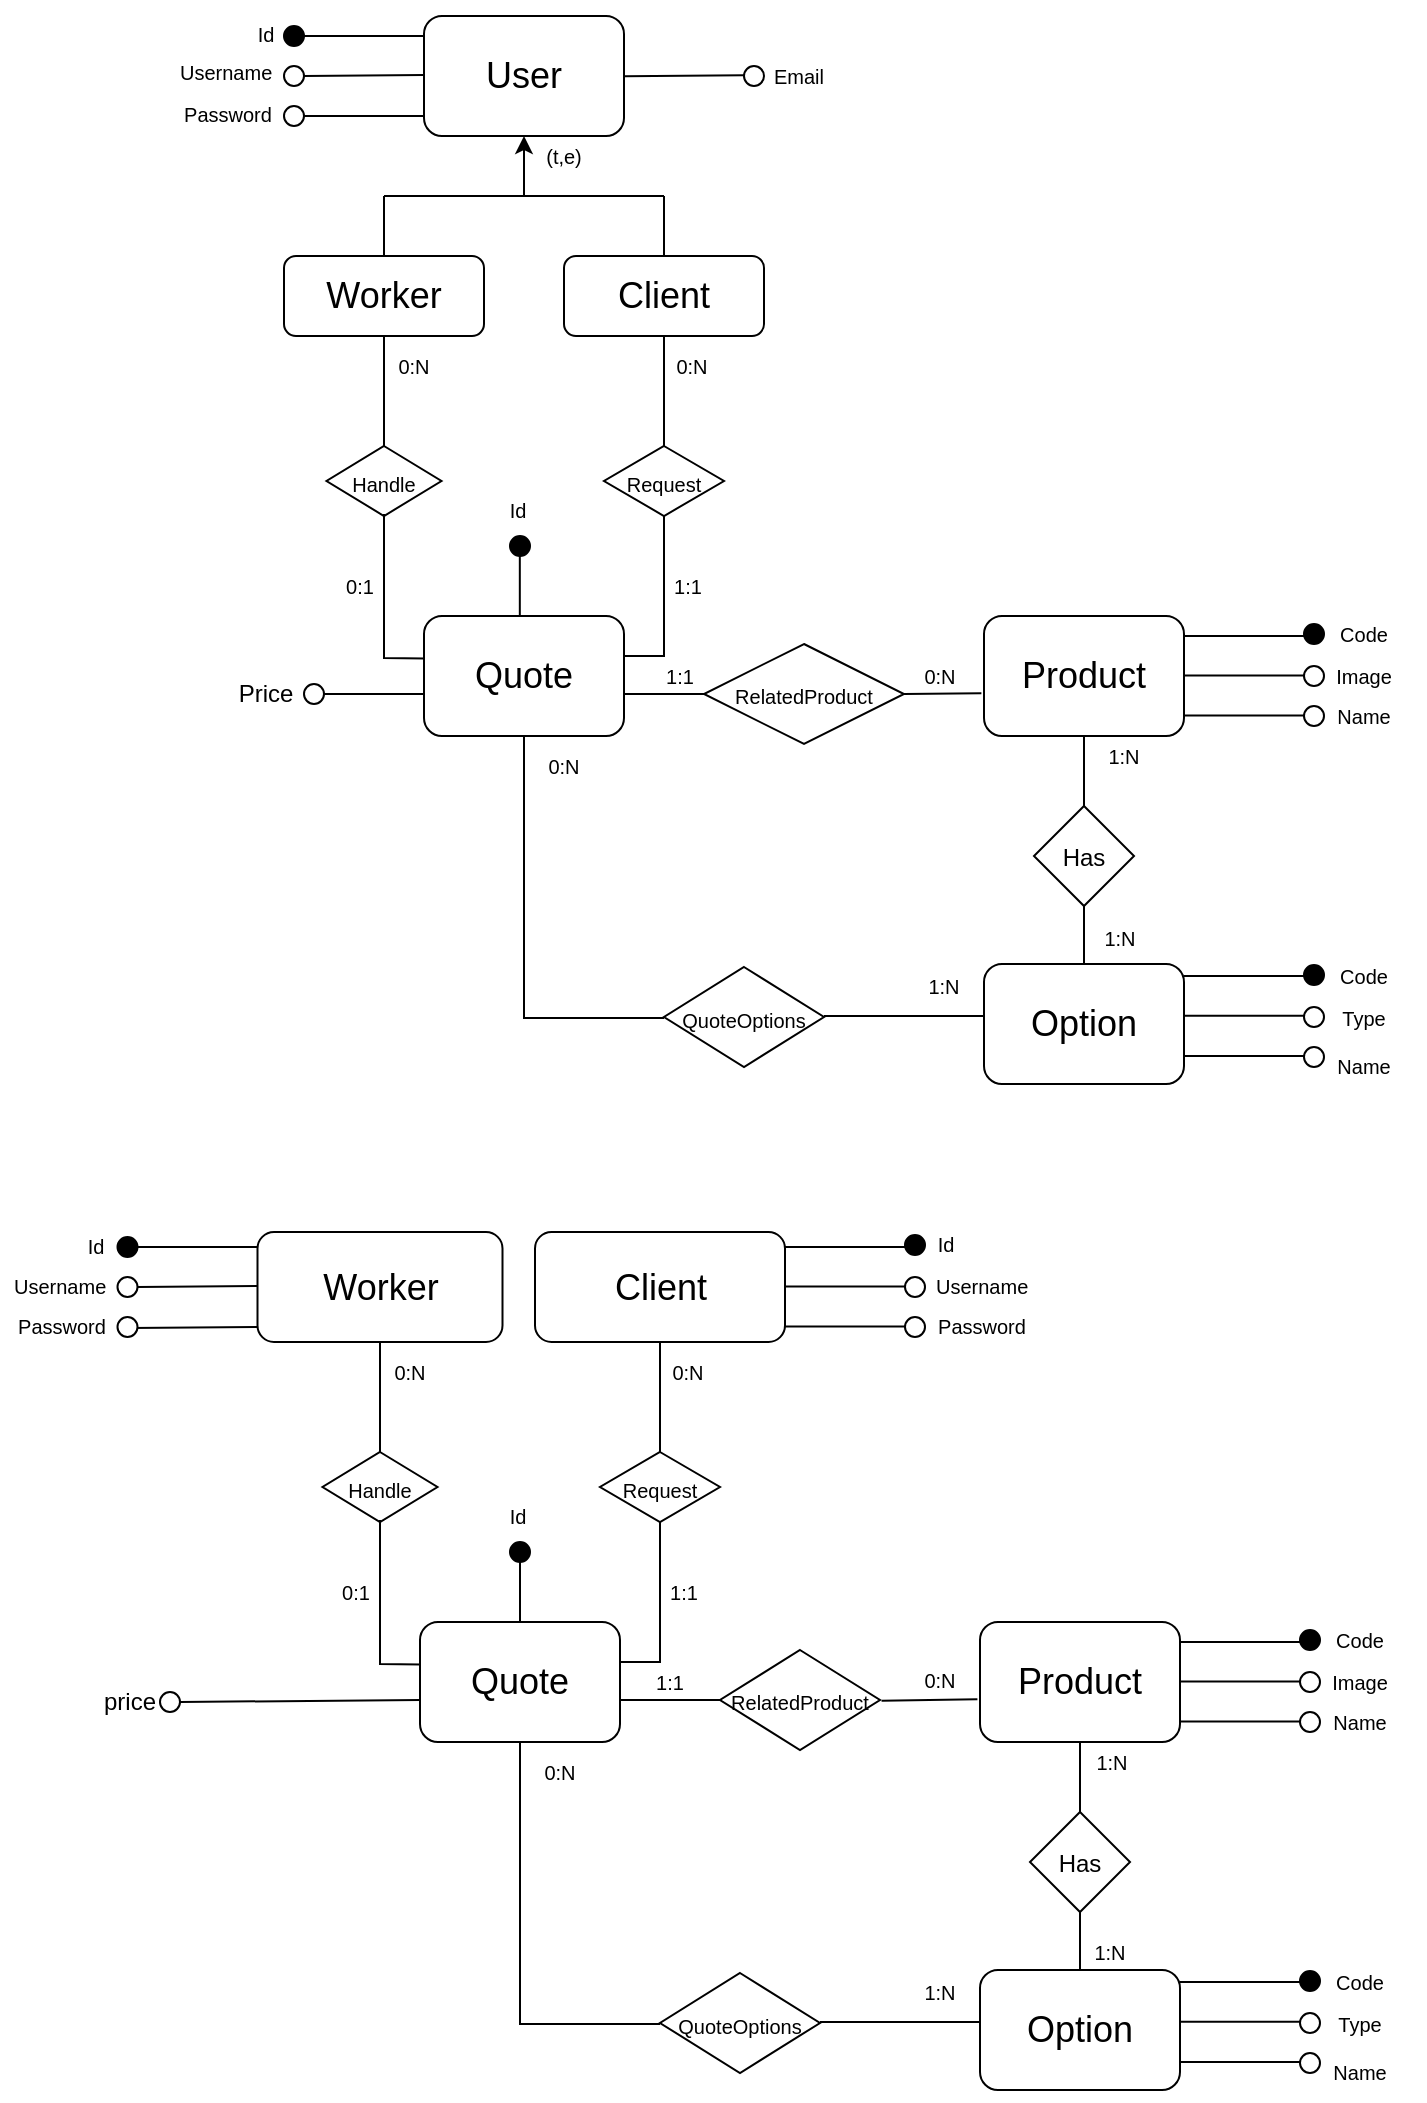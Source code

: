 <mxfile version="18.1.3" type="device"><diagram id="a_EHZZk0phldkxrDFHmI" name="Page-1"><mxGraphModel dx="1005" dy="524" grid="0" gridSize="10" guides="1" tooltips="1" connect="1" arrows="1" fold="1" page="0" pageScale="1" pageWidth="827" pageHeight="1169" math="0" shadow="0"><root><mxCell id="0"/><mxCell id="1" parent="0"/><mxCell id="qX4XDQ3y03lwywFzlSqz-1" value="&lt;font style=&quot;font-size: 18px&quot;&gt;User&lt;/font&gt;" style="rounded=1;whiteSpace=wrap;html=1;" parent="1" vertex="1"><mxGeometry x="250" y="45" width="100" height="60" as="geometry"/></mxCell><mxCell id="qX4XDQ3y03lwywFzlSqz-2" value="" style="endArrow=none;html=1;rounded=0;fontSize=18;" parent="1" edge="1"><mxGeometry width="50" height="50" relative="1" as="geometry"><mxPoint x="190" y="55" as="sourcePoint"/><mxPoint x="250" y="55" as="targetPoint"/></mxGeometry></mxCell><mxCell id="qX4XDQ3y03lwywFzlSqz-3" value="" style="endArrow=none;html=1;rounded=0;fontSize=18;startArrow=none;" parent="1" source="qX4XDQ3y03lwywFzlSqz-17" edge="1"><mxGeometry width="50" height="50" relative="1" as="geometry"><mxPoint x="190" y="74.5" as="sourcePoint"/><mxPoint x="250" y="74.5" as="targetPoint"/></mxGeometry></mxCell><mxCell id="qX4XDQ3y03lwywFzlSqz-5" value="&lt;font style=&quot;font-size: 10px&quot;&gt;Id&lt;/font&gt;" style="text;html=1;strokeColor=none;fillColor=none;align=center;verticalAlign=middle;whiteSpace=wrap;rounded=0;fontSize=18;" parent="1" vertex="1"><mxGeometry x="141.25" y="37" width="60" height="30" as="geometry"/></mxCell><mxCell id="qX4XDQ3y03lwywFzlSqz-6" value="" style="endArrow=none;html=1;rounded=0;fontSize=18;" parent="1" edge="1"><mxGeometry width="50" height="50" relative="1" as="geometry"><mxPoint x="190" y="95" as="sourcePoint"/><mxPoint x="250" y="95" as="targetPoint"/></mxGeometry></mxCell><mxCell id="qX4XDQ3y03lwywFzlSqz-7" value="&lt;div style=&quot;text-align: center&quot;&gt;&lt;span&gt;&lt;font face=&quot;helvetica&quot; style=&quot;font-size: 10px&quot;&gt;Username&lt;/font&gt;&lt;/span&gt;&lt;/div&gt;" style="text;whiteSpace=wrap;html=1;fontSize=14;" parent="1" vertex="1"><mxGeometry x="126" y="57" width="40" height="30" as="geometry"/></mxCell><mxCell id="qX4XDQ3y03lwywFzlSqz-8" value="&lt;font style=&quot;font-size: 10px&quot;&gt;Password&lt;/font&gt;" style="text;html=1;strokeColor=none;fillColor=none;align=center;verticalAlign=middle;whiteSpace=wrap;rounded=0;fontSize=14;" parent="1" vertex="1"><mxGeometry x="122" y="78" width="60" height="30" as="geometry"/></mxCell><mxCell id="qX4XDQ3y03lwywFzlSqz-9" value="" style="endArrow=classic;html=1;rounded=0;fontSize=14;entryX=0.5;entryY=1;entryDx=0;entryDy=0;" parent="1" target="qX4XDQ3y03lwywFzlSqz-1" edge="1"><mxGeometry width="50" height="50" relative="1" as="geometry"><mxPoint x="300" y="135" as="sourcePoint"/><mxPoint x="490" y="135" as="targetPoint"/></mxGeometry></mxCell><mxCell id="qX4XDQ3y03lwywFzlSqz-10" value="" style="endArrow=none;html=1;rounded=0;fontSize=14;" parent="1" edge="1"><mxGeometry width="50" height="50" relative="1" as="geometry"><mxPoint x="230" y="135" as="sourcePoint"/><mxPoint x="370" y="135" as="targetPoint"/></mxGeometry></mxCell><mxCell id="qX4XDQ3y03lwywFzlSqz-11" value="&lt;font style=&quot;font-size: 18px&quot;&gt;Worker&lt;/font&gt;" style="rounded=1;whiteSpace=wrap;html=1;" parent="1" vertex="1"><mxGeometry x="180" y="165" width="100" height="40" as="geometry"/></mxCell><mxCell id="qX4XDQ3y03lwywFzlSqz-12" value="&lt;font style=&quot;font-size: 18px&quot;&gt;Client&lt;/font&gt;" style="rounded=1;whiteSpace=wrap;html=1;" parent="1" vertex="1"><mxGeometry x="320" y="165" width="100" height="40" as="geometry"/></mxCell><mxCell id="qX4XDQ3y03lwywFzlSqz-13" value="" style="endArrow=none;html=1;rounded=0;fontSize=14;exitX=0.5;exitY=0;exitDx=0;exitDy=0;" parent="1" source="qX4XDQ3y03lwywFzlSqz-11" edge="1"><mxGeometry width="50" height="50" relative="1" as="geometry"><mxPoint x="440" y="185" as="sourcePoint"/><mxPoint x="230" y="135" as="targetPoint"/></mxGeometry></mxCell><mxCell id="qX4XDQ3y03lwywFzlSqz-14" value="" style="endArrow=none;html=1;rounded=0;fontSize=14;exitX=0.5;exitY=0;exitDx=0;exitDy=0;" parent="1" source="qX4XDQ3y03lwywFzlSqz-12" edge="1"><mxGeometry width="50" height="50" relative="1" as="geometry"><mxPoint x="240" y="175" as="sourcePoint"/><mxPoint x="370" y="135" as="targetPoint"/></mxGeometry></mxCell><mxCell id="qX4XDQ3y03lwywFzlSqz-16" value="" style="ellipse;whiteSpace=wrap;html=1;fontSize=14;fillColor=#000000;" parent="1" vertex="1"><mxGeometry x="180" y="50" width="10" height="10" as="geometry"/></mxCell><mxCell id="qX4XDQ3y03lwywFzlSqz-17" value="" style="ellipse;whiteSpace=wrap;html=1;fontSize=14;fillColor=#FFFFFF;" parent="1" vertex="1"><mxGeometry x="180" y="70" width="10" height="10" as="geometry"/></mxCell><mxCell id="qX4XDQ3y03lwywFzlSqz-18" value="" style="endArrow=none;html=1;rounded=0;fontSize=18;" parent="1" target="qX4XDQ3y03lwywFzlSqz-17" edge="1"><mxGeometry width="50" height="50" relative="1" as="geometry"><mxPoint x="190" y="74.5" as="sourcePoint"/><mxPoint x="250" y="74.5" as="targetPoint"/></mxGeometry></mxCell><mxCell id="qX4XDQ3y03lwywFzlSqz-19" value="" style="ellipse;whiteSpace=wrap;html=1;fontSize=14;" parent="1" vertex="1"><mxGeometry x="180" y="90" width="10" height="10" as="geometry"/></mxCell><mxCell id="qX4XDQ3y03lwywFzlSqz-20" value="&lt;font style=&quot;font-size: 18px&quot;&gt;Quote&lt;/font&gt;" style="rounded=1;whiteSpace=wrap;html=1;" parent="1" vertex="1"><mxGeometry x="250" y="345" width="100" height="60" as="geometry"/></mxCell><mxCell id="qX4XDQ3y03lwywFzlSqz-21" value="&lt;font style=&quot;font-size: 10px&quot;&gt;Handle&lt;/font&gt;" style="rhombus;whiteSpace=wrap;html=1;fontSize=14;fillColor=#FFFFFF;" parent="1" vertex="1"><mxGeometry x="201.25" y="260" width="57.5" height="35" as="geometry"/></mxCell><mxCell id="qX4XDQ3y03lwywFzlSqz-22" value="&lt;font style=&quot;font-size: 10px&quot;&gt;Request&lt;/font&gt;" style="rhombus;whiteSpace=wrap;html=1;fontSize=14;fillColor=#FFFFFF;" parent="1" vertex="1"><mxGeometry x="340" y="260" width="60" height="35" as="geometry"/></mxCell><mxCell id="qX4XDQ3y03lwywFzlSqz-23" value="" style="endArrow=none;html=1;rounded=0;fontSize=10;exitX=0.5;exitY=0;exitDx=0;exitDy=0;entryX=0.5;entryY=1;entryDx=0;entryDy=0;" parent="1" source="qX4XDQ3y03lwywFzlSqz-21" target="qX4XDQ3y03lwywFzlSqz-11" edge="1"><mxGeometry width="50" height="50" relative="1" as="geometry"><mxPoint x="440" y="185" as="sourcePoint"/><mxPoint x="490" y="135" as="targetPoint"/></mxGeometry></mxCell><mxCell id="qX4XDQ3y03lwywFzlSqz-24" value="" style="endArrow=none;html=1;rounded=0;fontSize=10;exitX=0.5;exitY=0;exitDx=0;exitDy=0;entryX=0.5;entryY=1;entryDx=0;entryDy=0;" parent="1" source="qX4XDQ3y03lwywFzlSqz-22" target="qX4XDQ3y03lwywFzlSqz-12" edge="1"><mxGeometry width="50" height="50" relative="1" as="geometry"><mxPoint x="240" y="255" as="sourcePoint"/><mxPoint x="240" y="215" as="targetPoint"/></mxGeometry></mxCell><mxCell id="qX4XDQ3y03lwywFzlSqz-25" value="" style="endArrow=none;html=1;rounded=0;fontSize=10;exitX=0.5;exitY=1;exitDx=0;exitDy=0;entryX=0.004;entryY=0.37;entryDx=0;entryDy=0;entryPerimeter=0;" parent="1" edge="1"><mxGeometry width="50" height="50" relative="1" as="geometry"><mxPoint x="230" y="294" as="sourcePoint"/><mxPoint x="250.4" y="366.2" as="targetPoint"/><Array as="points"><mxPoint x="230" y="366"/></Array></mxGeometry></mxCell><mxCell id="qX4XDQ3y03lwywFzlSqz-26" value="" style="endArrow=none;html=1;rounded=0;fontSize=10;entryX=1;entryY=0.5;entryDx=0;entryDy=0;" parent="1" edge="1"><mxGeometry width="50" height="50" relative="1" as="geometry"><mxPoint x="370" y="295" as="sourcePoint"/><mxPoint x="350" y="365" as="targetPoint"/><Array as="points"><mxPoint x="370" y="365"/></Array></mxGeometry></mxCell><mxCell id="qX4XDQ3y03lwywFzlSqz-28" value="&lt;font style=&quot;font-size: 18px&quot;&gt;Product&lt;/font&gt;" style="rounded=1;whiteSpace=wrap;html=1;" parent="1" vertex="1"><mxGeometry x="530" y="345" width="100" height="60" as="geometry"/></mxCell><mxCell id="qX4XDQ3y03lwywFzlSqz-29" value="&lt;font style=&quot;font-size: 18px&quot;&gt;Option&lt;/font&gt;" style="rounded=1;whiteSpace=wrap;html=1;" parent="1" vertex="1"><mxGeometry x="530" y="519" width="100" height="60" as="geometry"/></mxCell><mxCell id="qX4XDQ3y03lwywFzlSqz-31" value="" style="endArrow=none;html=1;rounded=0;fontSize=18;entryX=1;entryY=0.25;entryDx=0;entryDy=0;" parent="1" edge="1"><mxGeometry width="50" height="50" relative="1" as="geometry"><mxPoint x="690" y="355" as="sourcePoint"/><mxPoint x="630" y="355" as="targetPoint"/></mxGeometry></mxCell><mxCell id="qX4XDQ3y03lwywFzlSqz-32" value="" style="ellipse;whiteSpace=wrap;html=1;fontSize=14;fillColor=#000000;" parent="1" vertex="1"><mxGeometry x="690" y="349" width="10" height="10" as="geometry"/></mxCell><mxCell id="qX4XDQ3y03lwywFzlSqz-33" value="" style="endArrow=none;html=1;rounded=0;fontSize=18;entryX=1;entryY=0.25;entryDx=0;entryDy=0;" parent="1" edge="1"><mxGeometry width="50" height="50" relative="1" as="geometry"><mxPoint x="690" y="374.7" as="sourcePoint"/><mxPoint x="630" y="374.7" as="targetPoint"/></mxGeometry></mxCell><mxCell id="qX4XDQ3y03lwywFzlSqz-34" value="" style="ellipse;whiteSpace=wrap;html=1;fontSize=14;fillColor=#FFFFFF;" parent="1" vertex="1"><mxGeometry x="690" y="370" width="10" height="10" as="geometry"/></mxCell><mxCell id="qX4XDQ3y03lwywFzlSqz-36" value="" style="ellipse;whiteSpace=wrap;html=1;fontSize=14;fillColor=#FFFFFF;" parent="1" vertex="1"><mxGeometry x="690" y="390" width="10" height="10" as="geometry"/></mxCell><mxCell id="qX4XDQ3y03lwywFzlSqz-37" value="Code" style="text;html=1;strokeColor=none;fillColor=none;align=center;verticalAlign=middle;whiteSpace=wrap;rounded=0;fontSize=10;" parent="1" vertex="1"><mxGeometry x="690" y="339" width="60" height="30" as="geometry"/></mxCell><mxCell id="qX4XDQ3y03lwywFzlSqz-38" value="Image&lt;span style=&quot;color: rgba(0 , 0 , 0 , 0) ; font-family: monospace ; font-size: 0px&quot;&gt;%3CmxGraphModel%3E%3Croot%3E%3CmxCell%20id%3D%220%22%2F%3E%3CmxCell%20id%3D%221%22%20parent%3D%220%22%2F%3E%3CmxCell%20id%3D%222%22%20value%3D%22Code%22%20style%3D%22text%3Bhtml%3D1%3BstrokeColor%3Dnone%3BfillColor%3Dnone%3Balign%3Dcenter%3BverticalAlign%3Dmiddle%3BwhiteSpace%3Dwrap%3Brounded%3D0%3BfontSize%3D10%3B%22%20vertex%3D%221%22%20parent%3D%221%22%3E%3CmxGeometry%20x%3D%22640%22%20y%3D%22454%22%20width%3D%2260%22%20height%3D%2230%22%20as%3D%22geometry%22%2F%3E%3C%2FmxCell%3E%3C%2Froot%3E%3C%2FmxGraphModel%3E&lt;/span&gt;" style="text;html=1;strokeColor=none;fillColor=none;align=center;verticalAlign=middle;whiteSpace=wrap;rounded=0;fontSize=10;" parent="1" vertex="1"><mxGeometry x="690" y="360" width="60" height="30" as="geometry"/></mxCell><mxCell id="qX4XDQ3y03lwywFzlSqz-39" value="Name" style="text;html=1;strokeColor=none;fillColor=none;align=center;verticalAlign=middle;whiteSpace=wrap;rounded=0;fontSize=10;" parent="1" vertex="1"><mxGeometry x="690" y="380" width="60" height="30" as="geometry"/></mxCell><mxCell id="qX4XDQ3y03lwywFzlSqz-41" value="&lt;font style=&quot;font-size: 12px&quot;&gt;Price&lt;/font&gt;" style="text;html=1;strokeColor=none;fillColor=none;align=center;verticalAlign=middle;whiteSpace=wrap;rounded=0;fontSize=14;" parent="1" vertex="1"><mxGeometry x="141" y="368" width="60" height="30" as="geometry"/></mxCell><mxCell id="qX4XDQ3y03lwywFzlSqz-42" value="" style="endArrow=none;html=1;rounded=0;fontSize=18;entryX=1;entryY=0.25;entryDx=0;entryDy=0;" parent="1" edge="1"><mxGeometry width="50" height="50" relative="1" as="geometry"><mxPoint x="690" y="394.7" as="sourcePoint"/><mxPoint x="630" y="394.7" as="targetPoint"/></mxGeometry></mxCell><mxCell id="qX4XDQ3y03lwywFzlSqz-46" value="" style="endArrow=none;html=1;rounded=0;fontSize=18;entryX=1;entryY=0.25;entryDx=0;entryDy=0;" parent="1" edge="1"><mxGeometry width="50" height="50" relative="1" as="geometry"><mxPoint x="690" y="525" as="sourcePoint"/><mxPoint x="630" y="525" as="targetPoint"/></mxGeometry></mxCell><mxCell id="qX4XDQ3y03lwywFzlSqz-47" value="" style="endArrow=none;html=1;rounded=0;fontSize=18;entryX=1;entryY=0.25;entryDx=0;entryDy=0;" parent="1" edge="1"><mxGeometry width="50" height="50" relative="1" as="geometry"><mxPoint x="690" y="565" as="sourcePoint"/><mxPoint x="630" y="565" as="targetPoint"/></mxGeometry></mxCell><mxCell id="qX4XDQ3y03lwywFzlSqz-48" value="" style="endArrow=none;html=1;rounded=0;fontSize=18;entryX=1;entryY=0.25;entryDx=0;entryDy=0;" parent="1" edge="1"><mxGeometry width="50" height="50" relative="1" as="geometry"><mxPoint x="690" y="544.83" as="sourcePoint"/><mxPoint x="630" y="544.83" as="targetPoint"/></mxGeometry></mxCell><mxCell id="qX4XDQ3y03lwywFzlSqz-49" value="" style="ellipse;whiteSpace=wrap;html=1;fontSize=14;fillColor=#000000;" parent="1" vertex="1"><mxGeometry x="690" y="519.5" width="10" height="10" as="geometry"/></mxCell><mxCell id="qX4XDQ3y03lwywFzlSqz-50" value="" style="ellipse;whiteSpace=wrap;html=1;fontSize=14;fillColor=#FFFFFF;" parent="1" vertex="1"><mxGeometry x="690" y="540.5" width="10" height="10" as="geometry"/></mxCell><mxCell id="qX4XDQ3y03lwywFzlSqz-51" value="" style="ellipse;whiteSpace=wrap;html=1;fontSize=14;fillColor=#FFFFFF;" parent="1" vertex="1"><mxGeometry x="690" y="560.5" width="10" height="10" as="geometry"/></mxCell><mxCell id="qX4XDQ3y03lwywFzlSqz-52" value="Code" style="text;html=1;strokeColor=none;fillColor=none;align=center;verticalAlign=middle;whiteSpace=wrap;rounded=0;fontSize=10;" parent="1" vertex="1"><mxGeometry x="690" y="509.5" width="60" height="30" as="geometry"/></mxCell><mxCell id="qX4XDQ3y03lwywFzlSqz-53" value="Type" style="text;html=1;strokeColor=none;fillColor=none;align=center;verticalAlign=middle;whiteSpace=wrap;rounded=0;fontSize=10;" parent="1" vertex="1"><mxGeometry x="690" y="530.5" width="60" height="30" as="geometry"/></mxCell><mxCell id="qX4XDQ3y03lwywFzlSqz-54" value="Name" style="text;html=1;strokeColor=none;fillColor=none;align=center;verticalAlign=middle;whiteSpace=wrap;rounded=0;fontSize=10;" parent="1" vertex="1"><mxGeometry x="690" y="554.5" width="60" height="30" as="geometry"/></mxCell><mxCell id="qX4XDQ3y03lwywFzlSqz-56" value="&lt;font style=&quot;font-size: 12px&quot;&gt;Has&lt;/font&gt;" style="rhombus;whiteSpace=wrap;html=1;fontSize=14;fillColor=#FFFFFF;" parent="1" vertex="1"><mxGeometry x="555" y="440" width="50" height="50" as="geometry"/></mxCell><mxCell id="qX4XDQ3y03lwywFzlSqz-57" value="" style="endArrow=none;html=1;rounded=0;fontSize=10;exitX=0.5;exitY=0;exitDx=0;exitDy=0;entryX=0.5;entryY=1;entryDx=0;entryDy=0;" parent="1" source="qX4XDQ3y03lwywFzlSqz-56" target="qX4XDQ3y03lwywFzlSqz-28" edge="1"><mxGeometry width="50" height="50" relative="1" as="geometry"><mxPoint x="620" y="475" as="sourcePoint"/><mxPoint x="670" y="425" as="targetPoint"/></mxGeometry></mxCell><mxCell id="qX4XDQ3y03lwywFzlSqz-58" value="" style="endArrow=none;html=1;rounded=0;fontSize=10;exitX=0.5;exitY=0;exitDx=0;exitDy=0;entryX=0.5;entryY=1;entryDx=0;entryDy=0;" parent="1" source="qX4XDQ3y03lwywFzlSqz-29" target="qX4XDQ3y03lwywFzlSqz-56" edge="1"><mxGeometry width="50" height="50" relative="1" as="geometry"><mxPoint x="580" y="515" as="sourcePoint"/><mxPoint x="590" y="415" as="targetPoint"/><Array as="points"><mxPoint x="580" y="505"/></Array></mxGeometry></mxCell><mxCell id="qX4XDQ3y03lwywFzlSqz-59" value="&lt;font style=&quot;font-size: 10px&quot;&gt;RelatedProduct&lt;/font&gt;" style="rhombus;whiteSpace=wrap;html=1;fontSize=14;fillColor=#FFFFFF;" parent="1" vertex="1"><mxGeometry x="390" y="359" width="100" height="50" as="geometry"/></mxCell><mxCell id="qX4XDQ3y03lwywFzlSqz-60" value="" style="endArrow=none;html=1;rounded=0;fontSize=10;" parent="1" edge="1"><mxGeometry width="50" height="50" relative="1" as="geometry"><mxPoint x="390" y="384" as="sourcePoint"/><mxPoint x="350" y="384" as="targetPoint"/><Array as="points"/></mxGeometry></mxCell><mxCell id="qX4XDQ3y03lwywFzlSqz-63" value="" style="endArrow=none;html=1;rounded=0;fontSize=10;exitX=-0.013;exitY=0.643;exitDx=0;exitDy=0;exitPerimeter=0;" parent="1" source="qX4XDQ3y03lwywFzlSqz-28" edge="1"><mxGeometry width="50" height="50" relative="1" as="geometry"><mxPoint x="528" y="383.89" as="sourcePoint"/><mxPoint x="490" y="384" as="targetPoint"/><Array as="points"/></mxGeometry></mxCell><mxCell id="qX4XDQ3y03lwywFzlSqz-40" value="" style="ellipse;whiteSpace=wrap;html=1;fontSize=14;" parent="1" vertex="1"><mxGeometry x="190" y="379" width="10" height="10" as="geometry"/></mxCell><mxCell id="qX4XDQ3y03lwywFzlSqz-67" value="" style="endArrow=none;html=1;rounded=0;fontSize=18;" parent="1" edge="1"><mxGeometry width="50" height="50" relative="1" as="geometry"><mxPoint x="250" y="384" as="sourcePoint"/><mxPoint x="200" y="384" as="targetPoint"/></mxGeometry></mxCell><mxCell id="qX4XDQ3y03lwywFzlSqz-76" value="0:N" style="text;html=1;strokeColor=none;fillColor=none;align=center;verticalAlign=middle;whiteSpace=wrap;rounded=0;fontSize=10;" parent="1" vertex="1"><mxGeometry x="478" y="360" width="60" height="30" as="geometry"/></mxCell><mxCell id="qX4XDQ3y03lwywFzlSqz-78" value="1:1" style="text;html=1;strokeColor=none;fillColor=none;align=center;verticalAlign=middle;whiteSpace=wrap;rounded=0;fontSize=10;" parent="1" vertex="1"><mxGeometry x="348" y="360" width="60" height="30" as="geometry"/></mxCell><mxCell id="qX4XDQ3y03lwywFzlSqz-79" value="1:N" style="text;html=1;strokeColor=none;fillColor=none;align=center;verticalAlign=middle;whiteSpace=wrap;rounded=0;fontSize=10;" parent="1" vertex="1"><mxGeometry x="568" y="490.5" width="60" height="30" as="geometry"/></mxCell><mxCell id="qX4XDQ3y03lwywFzlSqz-80" value="1:N" style="text;html=1;strokeColor=none;fillColor=none;align=center;verticalAlign=middle;whiteSpace=wrap;rounded=0;fontSize=10;" parent="1" vertex="1"><mxGeometry x="570" y="400" width="60" height="30" as="geometry"/></mxCell><mxCell id="qX4XDQ3y03lwywFzlSqz-81" value="1:1&lt;span style=&quot;color: rgba(0 , 0 , 0 , 0) ; font-family: monospace ; font-size: 0px&quot;&gt;%3CmxGraphModel%3E%3Croot%3E%3CmxCell%20id%3D%220%22%2F%3E%3CmxCell%20id%3D%221%22%20parent%3D%220%22%2F%3E%3CmxCell%20id%3D%222%22%20value%3D%221%3AN%22%20style%3D%22text%3Bhtml%3D1%3BstrokeColor%3Dnone%3BfillColor%3Dnone%3Balign%3Dcenter%3BverticalAlign%3Dmiddle%3BwhiteSpace%3Dwrap%3Brounded%3D0%3BfontSize%3D10%3B%22%20vertex%3D%221%22%20parent%3D%221%22%3E%3CmxGeometry%20x%3D%22230%22%20y%3D%22515%22%20width%3D%2260%22%20height%3D%2230%22%20as%3D%22geometry%22%2F%3E%3C%2FmxCell%3E%3C%2Froot%3E%3C%2FmxGraphModel%3E&lt;/span&gt;" style="text;html=1;strokeColor=none;fillColor=none;align=center;verticalAlign=middle;whiteSpace=wrap;rounded=0;fontSize=10;" parent="1" vertex="1"><mxGeometry x="352" y="315" width="60" height="30" as="geometry"/></mxCell><mxCell id="qX4XDQ3y03lwywFzlSqz-83" value="0:1&lt;span style=&quot;color: rgba(0 , 0 , 0 , 0) ; font-family: monospace ; font-size: 0px&quot;&gt;%3CmxGraphModel%3E%3Croot%3E%3CmxCell%20id%3D%220%22%2F%3E%3CmxCell%20id%3D%221%22%20parent%3D%220%22%2F%3E%3CmxCell%20id%3D%222%22%20value%3D%221%3AN%22%20style%3D%22text%3Bhtml%3D1%3BstrokeColor%3Dnone%3BfillColor%3Dnone%3Balign%3Dcenter%3BverticalAlign%3Dmiddle%3BwhiteSpace%3Dwrap%3Brounded%3D0%3BfontSize%3D10%3B%22%20vertex%3D%221%22%20parent%3D%221%22%3E%3CmxGeometry%20x%3D%22230%22%20y%3D%22515%22%20width%3D%2260%22%20height%3D%2230%22%20as%3D%22geometry%22%2F%3E%3C%2FmxCell%3E%3C%2Froot%3E%3C%2FmxGraphModel%3E&lt;/span&gt;" style="text;html=1;strokeColor=none;fillColor=none;align=center;verticalAlign=middle;whiteSpace=wrap;rounded=0;fontSize=10;" parent="1" vertex="1"><mxGeometry x="188" y="315" width="60" height="30" as="geometry"/></mxCell><mxCell id="qX4XDQ3y03lwywFzlSqz-84" value="0:N&lt;span style=&quot;color: rgba(0 , 0 , 0 , 0) ; font-family: monospace ; font-size: 0px&quot;&gt;%3CmxGraphModel%3E%3Croot%3E%3CmxCell%20id%3D%220%22%2F%3E%3CmxCell%20id%3D%221%22%20parent%3D%220%22%2F%3E%3CmxCell%20id%3D%222%22%20value%3D%221%3AN%22%20style%3D%22text%3Bhtml%3D1%3BstrokeColor%3Dnone%3BfillColor%3Dnone%3Balign%3Dcenter%3BverticalAlign%3Dmiddle%3BwhiteSpace%3Dwrap%3Brounded%3D0%3BfontSize%3D10%3B%22%20vertex%3D%221%22%20parent%3D%221%22%3E%3CmxGeometry%20x%3D%22230%22%20y%3D%22515%22%20width%3D%2260%22%20height%3D%2230%22%20as%3D%22geometry%22%2F%3E%3C%2FmxCell%3E%3C%2Froot%3E%3C%2FmxGraphModel%3E&lt;/span&gt;" style="text;html=1;strokeColor=none;fillColor=none;align=center;verticalAlign=middle;whiteSpace=wrap;rounded=0;fontSize=10;" parent="1" vertex="1"><mxGeometry x="215" y="205" width="60" height="30" as="geometry"/></mxCell><mxCell id="qX4XDQ3y03lwywFzlSqz-85" value="0:N&lt;span style=&quot;color: rgba(0 , 0 , 0 , 0) ; font-family: monospace ; font-size: 0px&quot;&gt;%3CmxGraphModel%3E%3Croot%3E%3CmxCell%20id%3D%220%22%2F%3E%3CmxCell%20id%3D%221%22%20parent%3D%220%22%2F%3E%3CmxCell%20id%3D%222%22%20value%3D%221%3AN%22%20style%3D%22text%3Bhtml%3D1%3BstrokeColor%3Dnone%3BfillColor%3Dnone%3Balign%3Dcenter%3BverticalAlign%3Dmiddle%3BwhiteSpace%3Dwrap%3Brounded%3D0%3BfontSize%3D10%3B%22%20vertex%3D%221%22%20parent%3D%221%22%3E%3CmxGeometry%20x%3D%22230%22%20y%3D%22515%22%20width%3D%2260%22%20height%3D%2230%22%20as%3D%22geometry%22%2F%3E%3C%2FmxCell%3E%3C%2Froot%3E%3C%2FmxGraphModel%3E&lt;/span&gt;" style="text;html=1;strokeColor=none;fillColor=none;align=center;verticalAlign=middle;whiteSpace=wrap;rounded=0;fontSize=10;" parent="1" vertex="1"><mxGeometry x="354" y="205" width="60" height="30" as="geometry"/></mxCell><mxCell id="qX4XDQ3y03lwywFzlSqz-86" value="" style="endArrow=none;html=1;rounded=0;fontSize=10;" parent="1" edge="1"><mxGeometry width="50" height="50" relative="1" as="geometry"><mxPoint x="370" y="546" as="sourcePoint"/><mxPoint x="300" y="405" as="targetPoint"/><Array as="points"><mxPoint x="300" y="546"/></Array></mxGeometry></mxCell><mxCell id="HeVf8sBQMRnEdqkcqecx-1" value="&lt;font style=&quot;font-size: 10px&quot;&gt;QuoteOptions&lt;/font&gt;" style="rhombus;whiteSpace=wrap;html=1;fontSize=14;fillColor=#FFFFFF;" parent="1" vertex="1"><mxGeometry x="370" y="520.5" width="80" height="50" as="geometry"/></mxCell><mxCell id="HeVf8sBQMRnEdqkcqecx-2" value="" style="endArrow=none;html=1;rounded=0;fontSize=18;exitX=0;exitY=0.5;exitDx=0;exitDy=0;" parent="1" edge="1"><mxGeometry width="50" height="50" relative="1" as="geometry"><mxPoint x="530" y="545" as="sourcePoint"/><mxPoint x="450" y="545" as="targetPoint"/></mxGeometry></mxCell><mxCell id="HeVf8sBQMRnEdqkcqecx-5" value="&lt;font style=&quot;font-size: 10px&quot;&gt;0:N&lt;/font&gt;" style="text;html=1;strokeColor=none;fillColor=none;align=center;verticalAlign=middle;whiteSpace=wrap;rounded=0;" parent="1" vertex="1"><mxGeometry x="290" y="405" width="60" height="30" as="geometry"/></mxCell><mxCell id="HeVf8sBQMRnEdqkcqecx-6" value="&lt;font style=&quot;font-size: 10px&quot;&gt;1:N&lt;/font&gt;" style="text;html=1;strokeColor=none;fillColor=none;align=center;verticalAlign=middle;whiteSpace=wrap;rounded=0;" parent="1" vertex="1"><mxGeometry x="480" y="515" width="60" height="30" as="geometry"/></mxCell><mxCell id="vwDO4GZLKozZX0MEO8km-1" value="(t,e)" style="text;html=1;strokeColor=none;fillColor=none;align=center;verticalAlign=middle;whiteSpace=wrap;rounded=0;fontSize=10;" parent="1" vertex="1"><mxGeometry x="290" y="100" width="60" height="30" as="geometry"/></mxCell><mxCell id="vwDO4GZLKozZX0MEO8km-4" value="" style="endArrow=none;html=1;rounded=0;fontSize=18;" parent="1" edge="1"><mxGeometry width="50" height="50" relative="1" as="geometry"><mxPoint x="106.75" y="660.5" as="sourcePoint"/><mxPoint x="166.75" y="660.5" as="targetPoint"/></mxGeometry></mxCell><mxCell id="vwDO4GZLKozZX0MEO8km-5" value="" style="endArrow=none;html=1;rounded=0;fontSize=18;startArrow=none;" parent="1" source="vwDO4GZLKozZX0MEO8km-17" edge="1"><mxGeometry width="50" height="50" relative="1" as="geometry"><mxPoint x="106.75" y="680" as="sourcePoint"/><mxPoint x="166.75" y="680" as="targetPoint"/></mxGeometry></mxCell><mxCell id="vwDO4GZLKozZX0MEO8km-6" value="&lt;font style=&quot;font-size: 10px&quot;&gt;Id&lt;/font&gt;" style="text;html=1;strokeColor=none;fillColor=none;align=center;verticalAlign=middle;whiteSpace=wrap;rounded=0;fontSize=18;" parent="1" vertex="1"><mxGeometry x="56" y="642.5" width="60" height="30" as="geometry"/></mxCell><mxCell id="vwDO4GZLKozZX0MEO8km-7" value="" style="endArrow=none;html=1;rounded=0;fontSize=18;" parent="1" edge="1"><mxGeometry width="50" height="50" relative="1" as="geometry"><mxPoint x="103" y="701" as="sourcePoint"/><mxPoint x="166.75" y="700.5" as="targetPoint"/></mxGeometry></mxCell><mxCell id="vwDO4GZLKozZX0MEO8km-8" value="&lt;div style=&quot;text-align: center&quot;&gt;&lt;span&gt;&lt;font face=&quot;helvetica&quot; style=&quot;font-size: 10px&quot;&gt;Username&lt;/font&gt;&lt;/span&gt;&lt;/div&gt;" style="text;whiteSpace=wrap;html=1;fontSize=14;" parent="1" vertex="1"><mxGeometry x="42.75" y="663.5" width="42.25" height="30" as="geometry"/></mxCell><mxCell id="vwDO4GZLKozZX0MEO8km-9" value="&lt;font style=&quot;font-size: 10px&quot;&gt;Password&lt;/font&gt;" style="text;html=1;strokeColor=none;fillColor=none;align=center;verticalAlign=middle;whiteSpace=wrap;rounded=0;fontSize=14;" parent="1" vertex="1"><mxGeometry x="38.75" y="684" width="60" height="30" as="geometry"/></mxCell><mxCell id="vwDO4GZLKozZX0MEO8km-12" value="&lt;font style=&quot;font-size: 18px&quot;&gt;Worker&lt;/font&gt;" style="rounded=1;whiteSpace=wrap;html=1;" parent="1" vertex="1"><mxGeometry x="166.75" y="653" width="122.5" height="55" as="geometry"/></mxCell><mxCell id="vwDO4GZLKozZX0MEO8km-13" value="&lt;font style=&quot;font-size: 18px&quot;&gt;Client&lt;/font&gt;" style="rounded=1;whiteSpace=wrap;html=1;" parent="1" vertex="1"><mxGeometry x="305.5" y="653" width="125" height="55" as="geometry"/></mxCell><mxCell id="vwDO4GZLKozZX0MEO8km-16" value="" style="ellipse;whiteSpace=wrap;html=1;fontSize=14;fillColor=#FFFFFF;" parent="1" vertex="1"><mxGeometry x="96.75" y="695.5" width="10" height="10" as="geometry"/></mxCell><mxCell id="vwDO4GZLKozZX0MEO8km-17" value="" style="ellipse;whiteSpace=wrap;html=1;fontSize=14;fillColor=#FFFFFF;" parent="1" vertex="1"><mxGeometry x="96.75" y="675.5" width="10" height="10" as="geometry"/></mxCell><mxCell id="vwDO4GZLKozZX0MEO8km-18" value="" style="endArrow=none;html=1;rounded=0;fontSize=18;" parent="1" target="vwDO4GZLKozZX0MEO8km-17" edge="1"><mxGeometry width="50" height="50" relative="1" as="geometry"><mxPoint x="106.75" y="680" as="sourcePoint"/><mxPoint x="166.75" y="680" as="targetPoint"/></mxGeometry></mxCell><mxCell id="vwDO4GZLKozZX0MEO8km-19" value="" style="ellipse;whiteSpace=wrap;html=1;fontSize=14;fillColor=#000000;" parent="1" vertex="1"><mxGeometry x="96.75" y="655.5" width="10" height="10" as="geometry"/></mxCell><mxCell id="vwDO4GZLKozZX0MEO8km-20" value="&lt;font style=&quot;font-size: 18px&quot;&gt;Quote&lt;/font&gt;" style="rounded=1;whiteSpace=wrap;html=1;" parent="1" vertex="1"><mxGeometry x="248" y="848" width="100" height="60" as="geometry"/></mxCell><mxCell id="vwDO4GZLKozZX0MEO8km-21" value="&lt;font style=&quot;font-size: 10px&quot;&gt;Handle&lt;/font&gt;" style="rhombus;whiteSpace=wrap;html=1;fontSize=14;fillColor=#FFFFFF;" parent="1" vertex="1"><mxGeometry x="199.25" y="763" width="57.5" height="35" as="geometry"/></mxCell><mxCell id="vwDO4GZLKozZX0MEO8km-22" value="&lt;font style=&quot;font-size: 10px&quot;&gt;Request&lt;/font&gt;" style="rhombus;whiteSpace=wrap;html=1;fontSize=14;fillColor=#FFFFFF;" parent="1" vertex="1"><mxGeometry x="338" y="763" width="60" height="35" as="geometry"/></mxCell><mxCell id="vwDO4GZLKozZX0MEO8km-23" value="" style="endArrow=none;html=1;rounded=0;fontSize=10;exitX=0.5;exitY=0;exitDx=0;exitDy=0;entryX=0.5;entryY=1;entryDx=0;entryDy=0;" parent="1" source="vwDO4GZLKozZX0MEO8km-21" target="vwDO4GZLKozZX0MEO8km-12" edge="1"><mxGeometry width="50" height="50" relative="1" as="geometry"><mxPoint x="438" y="688" as="sourcePoint"/><mxPoint x="488" y="638" as="targetPoint"/></mxGeometry></mxCell><mxCell id="vwDO4GZLKozZX0MEO8km-24" value="" style="endArrow=none;html=1;rounded=0;fontSize=10;exitX=0.5;exitY=0;exitDx=0;exitDy=0;entryX=0.5;entryY=1;entryDx=0;entryDy=0;" parent="1" source="vwDO4GZLKozZX0MEO8km-22" target="vwDO4GZLKozZX0MEO8km-13" edge="1"><mxGeometry width="50" height="50" relative="1" as="geometry"><mxPoint x="238" y="758" as="sourcePoint"/><mxPoint x="238" y="718" as="targetPoint"/></mxGeometry></mxCell><mxCell id="vwDO4GZLKozZX0MEO8km-25" value="" style="endArrow=none;html=1;rounded=0;fontSize=10;exitX=0.5;exitY=1;exitDx=0;exitDy=0;entryX=0.004;entryY=0.37;entryDx=0;entryDy=0;entryPerimeter=0;" parent="1" edge="1"><mxGeometry width="50" height="50" relative="1" as="geometry"><mxPoint x="228" y="797" as="sourcePoint"/><mxPoint x="248.4" y="869.2" as="targetPoint"/><Array as="points"><mxPoint x="228" y="869"/></Array></mxGeometry></mxCell><mxCell id="vwDO4GZLKozZX0MEO8km-26" value="" style="endArrow=none;html=1;rounded=0;fontSize=10;entryX=1;entryY=0.5;entryDx=0;entryDy=0;" parent="1" edge="1"><mxGeometry width="50" height="50" relative="1" as="geometry"><mxPoint x="368" y="798" as="sourcePoint"/><mxPoint x="348" y="868" as="targetPoint"/><Array as="points"><mxPoint x="368" y="868"/></Array></mxGeometry></mxCell><mxCell id="vwDO4GZLKozZX0MEO8km-27" value="&lt;font style=&quot;font-size: 18px&quot;&gt;Product&lt;/font&gt;" style="rounded=1;whiteSpace=wrap;html=1;" parent="1" vertex="1"><mxGeometry x="528" y="848" width="100" height="60" as="geometry"/></mxCell><mxCell id="vwDO4GZLKozZX0MEO8km-28" value="&lt;font style=&quot;font-size: 18px&quot;&gt;Option&lt;/font&gt;" style="rounded=1;whiteSpace=wrap;html=1;" parent="1" vertex="1"><mxGeometry x="528" y="1022" width="100" height="60" as="geometry"/></mxCell><mxCell id="vwDO4GZLKozZX0MEO8km-29" value="" style="endArrow=none;html=1;rounded=0;fontSize=18;entryX=1;entryY=0.25;entryDx=0;entryDy=0;" parent="1" edge="1"><mxGeometry width="50" height="50" relative="1" as="geometry"><mxPoint x="688" y="858" as="sourcePoint"/><mxPoint x="628" y="858" as="targetPoint"/></mxGeometry></mxCell><mxCell id="vwDO4GZLKozZX0MEO8km-30" value="" style="ellipse;whiteSpace=wrap;html=1;fontSize=14;fillColor=#000000;" parent="1" vertex="1"><mxGeometry x="688" y="852" width="10" height="10" as="geometry"/></mxCell><mxCell id="vwDO4GZLKozZX0MEO8km-31" value="" style="endArrow=none;html=1;rounded=0;fontSize=18;entryX=1;entryY=0.25;entryDx=0;entryDy=0;" parent="1" edge="1"><mxGeometry width="50" height="50" relative="1" as="geometry"><mxPoint x="688" y="877.7" as="sourcePoint"/><mxPoint x="628" y="877.7" as="targetPoint"/></mxGeometry></mxCell><mxCell id="vwDO4GZLKozZX0MEO8km-32" value="" style="ellipse;whiteSpace=wrap;html=1;fontSize=14;fillColor=#FFFFFF;" parent="1" vertex="1"><mxGeometry x="688" y="873" width="10" height="10" as="geometry"/></mxCell><mxCell id="vwDO4GZLKozZX0MEO8km-33" value="" style="endArrow=none;html=1;rounded=0;fontSize=18;entryX=1;entryY=0.5;entryDx=0;entryDy=0;startArrow=none;" parent="1" source="vwDO4GZLKozZX0MEO8km-55" edge="1"><mxGeometry width="50" height="50" relative="1" as="geometry"><mxPoint x="248" y="887" as="sourcePoint"/><mxPoint x="128" y="888" as="targetPoint"/></mxGeometry></mxCell><mxCell id="vwDO4GZLKozZX0MEO8km-34" value="" style="ellipse;whiteSpace=wrap;html=1;fontSize=14;fillColor=#FFFFFF;" parent="1" vertex="1"><mxGeometry x="688" y="893" width="10" height="10" as="geometry"/></mxCell><mxCell id="vwDO4GZLKozZX0MEO8km-35" value="Code" style="text;html=1;strokeColor=none;fillColor=none;align=center;verticalAlign=middle;whiteSpace=wrap;rounded=0;fontSize=10;" parent="1" vertex="1"><mxGeometry x="688" y="842" width="60" height="30" as="geometry"/></mxCell><mxCell id="vwDO4GZLKozZX0MEO8km-36" value="Image&lt;span style=&quot;color: rgba(0 , 0 , 0 , 0) ; font-family: monospace ; font-size: 0px&quot;&gt;%3CmxGraphModel%3E%3Croot%3E%3CmxCell%20id%3D%220%22%2F%3E%3CmxCell%20id%3D%221%22%20parent%3D%220%22%2F%3E%3CmxCell%20id%3D%222%22%20value%3D%22Code%22%20style%3D%22text%3Bhtml%3D1%3BstrokeColor%3Dnone%3BfillColor%3Dnone%3Balign%3Dcenter%3BverticalAlign%3Dmiddle%3BwhiteSpace%3Dwrap%3Brounded%3D0%3BfontSize%3D10%3B%22%20vertex%3D%221%22%20parent%3D%221%22%3E%3CmxGeometry%20x%3D%22640%22%20y%3D%22454%22%20width%3D%2260%22%20height%3D%2230%22%20as%3D%22geometry%22%2F%3E%3C%2FmxCell%3E%3C%2Froot%3E%3C%2FmxGraphModel%3E&lt;/span&gt;" style="text;html=1;strokeColor=none;fillColor=none;align=center;verticalAlign=middle;whiteSpace=wrap;rounded=0;fontSize=10;" parent="1" vertex="1"><mxGeometry x="688" y="863" width="60" height="30" as="geometry"/></mxCell><mxCell id="vwDO4GZLKozZX0MEO8km-37" value="Name" style="text;html=1;strokeColor=none;fillColor=none;align=center;verticalAlign=middle;whiteSpace=wrap;rounded=0;fontSize=10;" parent="1" vertex="1"><mxGeometry x="688" y="883" width="60" height="30" as="geometry"/></mxCell><mxCell id="vwDO4GZLKozZX0MEO8km-38" value="&lt;font style=&quot;font-size: 12px&quot;&gt;price&lt;/font&gt;" style="text;html=1;strokeColor=none;fillColor=none;align=center;verticalAlign=middle;whiteSpace=wrap;rounded=0;fontSize=14;" parent="1" vertex="1"><mxGeometry x="73" y="872" width="60" height="30" as="geometry"/></mxCell><mxCell id="vwDO4GZLKozZX0MEO8km-39" value="" style="endArrow=none;html=1;rounded=0;fontSize=18;entryX=1;entryY=0.25;entryDx=0;entryDy=0;" parent="1" edge="1"><mxGeometry width="50" height="50" relative="1" as="geometry"><mxPoint x="688" y="897.7" as="sourcePoint"/><mxPoint x="628" y="897.7" as="targetPoint"/></mxGeometry></mxCell><mxCell id="vwDO4GZLKozZX0MEO8km-40" value="" style="endArrow=none;html=1;rounded=0;fontSize=18;entryX=1;entryY=0.25;entryDx=0;entryDy=0;" parent="1" edge="1"><mxGeometry width="50" height="50" relative="1" as="geometry"><mxPoint x="688" y="1028" as="sourcePoint"/><mxPoint x="628" y="1028" as="targetPoint"/></mxGeometry></mxCell><mxCell id="vwDO4GZLKozZX0MEO8km-41" value="" style="endArrow=none;html=1;rounded=0;fontSize=18;entryX=1;entryY=0.25;entryDx=0;entryDy=0;" parent="1" edge="1"><mxGeometry width="50" height="50" relative="1" as="geometry"><mxPoint x="688" y="1068.0" as="sourcePoint"/><mxPoint x="628" y="1068.0" as="targetPoint"/></mxGeometry></mxCell><mxCell id="vwDO4GZLKozZX0MEO8km-42" value="" style="endArrow=none;html=1;rounded=0;fontSize=18;entryX=1;entryY=0.25;entryDx=0;entryDy=0;" parent="1" edge="1"><mxGeometry width="50" height="50" relative="1" as="geometry"><mxPoint x="688" y="1047.83" as="sourcePoint"/><mxPoint x="628" y="1047.83" as="targetPoint"/></mxGeometry></mxCell><mxCell id="vwDO4GZLKozZX0MEO8km-43" value="" style="ellipse;whiteSpace=wrap;html=1;fontSize=14;fillColor=#000000;" parent="1" vertex="1"><mxGeometry x="688" y="1022.5" width="10" height="10" as="geometry"/></mxCell><mxCell id="vwDO4GZLKozZX0MEO8km-44" value="" style="ellipse;whiteSpace=wrap;html=1;fontSize=14;fillColor=#FFFFFF;" parent="1" vertex="1"><mxGeometry x="688" y="1043.5" width="10" height="10" as="geometry"/></mxCell><mxCell id="vwDO4GZLKozZX0MEO8km-45" value="" style="ellipse;whiteSpace=wrap;html=1;fontSize=14;fillColor=#FFFFFF;" parent="1" vertex="1"><mxGeometry x="688" y="1063.5" width="10" height="10" as="geometry"/></mxCell><mxCell id="vwDO4GZLKozZX0MEO8km-46" value="Code" style="text;html=1;strokeColor=none;fillColor=none;align=center;verticalAlign=middle;whiteSpace=wrap;rounded=0;fontSize=10;" parent="1" vertex="1"><mxGeometry x="688" y="1012.5" width="60" height="30" as="geometry"/></mxCell><mxCell id="vwDO4GZLKozZX0MEO8km-47" value="Type" style="text;html=1;strokeColor=none;fillColor=none;align=center;verticalAlign=middle;whiteSpace=wrap;rounded=0;fontSize=10;" parent="1" vertex="1"><mxGeometry x="688" y="1033.5" width="60" height="30" as="geometry"/></mxCell><mxCell id="vwDO4GZLKozZX0MEO8km-48" value="Name" style="text;html=1;strokeColor=none;fillColor=none;align=center;verticalAlign=middle;whiteSpace=wrap;rounded=0;fontSize=10;" parent="1" vertex="1"><mxGeometry x="688" y="1057.5" width="60" height="30" as="geometry"/></mxCell><mxCell id="vwDO4GZLKozZX0MEO8km-49" value="&lt;font style=&quot;font-size: 12px&quot;&gt;Has&lt;/font&gt;" style="rhombus;whiteSpace=wrap;html=1;fontSize=14;fillColor=#FFFFFF;" parent="1" vertex="1"><mxGeometry x="553" y="943" width="50" height="50" as="geometry"/></mxCell><mxCell id="vwDO4GZLKozZX0MEO8km-50" value="" style="endArrow=none;html=1;rounded=0;fontSize=10;exitX=0.5;exitY=0;exitDx=0;exitDy=0;entryX=0.5;entryY=1;entryDx=0;entryDy=0;" parent="1" source="vwDO4GZLKozZX0MEO8km-49" target="vwDO4GZLKozZX0MEO8km-27" edge="1"><mxGeometry width="50" height="50" relative="1" as="geometry"><mxPoint x="618" y="978" as="sourcePoint"/><mxPoint x="668" y="928" as="targetPoint"/></mxGeometry></mxCell><mxCell id="vwDO4GZLKozZX0MEO8km-52" value="&lt;font style=&quot;font-size: 10px&quot;&gt;RelatedProduct&lt;/font&gt;" style="rhombus;whiteSpace=wrap;html=1;fontSize=14;fillColor=#FFFFFF;" parent="1" vertex="1"><mxGeometry x="398" y="862" width="80" height="50" as="geometry"/></mxCell><mxCell id="vwDO4GZLKozZX0MEO8km-53" value="" style="endArrow=none;html=1;rounded=0;fontSize=10;" parent="1" source="vwDO4GZLKozZX0MEO8km-52" edge="1"><mxGeometry width="50" height="50" relative="1" as="geometry"><mxPoint x="388" y="933.25" as="sourcePoint"/><mxPoint x="348" y="887" as="targetPoint"/><Array as="points"/></mxGeometry></mxCell><mxCell id="vwDO4GZLKozZX0MEO8km-54" value="" style="endArrow=none;html=1;rounded=0;fontSize=10;exitX=-0.013;exitY=0.643;exitDx=0;exitDy=0;exitPerimeter=0;entryX=0.013;entryY=0.846;entryDx=0;entryDy=0;entryPerimeter=0;" parent="1" source="vwDO4GZLKozZX0MEO8km-27" target="vwDO4GZLKozZX0MEO8km-58" edge="1"><mxGeometry width="50" height="50" relative="1" as="geometry"><mxPoint x="526" y="886.89" as="sourcePoint"/><mxPoint x="468" y="887" as="targetPoint"/><Array as="points"/></mxGeometry></mxCell><mxCell id="vwDO4GZLKozZX0MEO8km-55" value="" style="ellipse;whiteSpace=wrap;html=1;fontSize=14;" parent="1" vertex="1"><mxGeometry x="118" y="883" width="10" height="10" as="geometry"/></mxCell><mxCell id="vwDO4GZLKozZX0MEO8km-56" value="" style="endArrow=none;html=1;rounded=0;fontSize=18;entryX=1;entryY=0.5;entryDx=0;entryDy=0;" parent="1" target="vwDO4GZLKozZX0MEO8km-55" edge="1"><mxGeometry width="50" height="50" relative="1" as="geometry"><mxPoint x="248" y="887" as="sourcePoint"/><mxPoint x="128" y="888" as="targetPoint"/></mxGeometry></mxCell><mxCell id="vwDO4GZLKozZX0MEO8km-58" value="0:N" style="text;html=1;strokeColor=none;fillColor=none;align=center;verticalAlign=middle;whiteSpace=wrap;rounded=0;fontSize=10;" parent="1" vertex="1"><mxGeometry x="478" y="862" width="60" height="30" as="geometry"/></mxCell><mxCell id="vwDO4GZLKozZX0MEO8km-59" value="1:1" style="text;html=1;strokeColor=none;fillColor=none;align=center;verticalAlign=middle;whiteSpace=wrap;rounded=0;fontSize=10;" parent="1" vertex="1"><mxGeometry x="343" y="863" width="60" height="30" as="geometry"/></mxCell><mxCell id="vwDO4GZLKozZX0MEO8km-60" value="1:N" style="text;html=1;strokeColor=none;fillColor=none;align=center;verticalAlign=middle;whiteSpace=wrap;rounded=0;fontSize=10;" parent="1" vertex="1"><mxGeometry x="563" y="997.5" width="60" height="30" as="geometry"/></mxCell><mxCell id="vwDO4GZLKozZX0MEO8km-61" value="1:N" style="text;html=1;strokeColor=none;fillColor=none;align=center;verticalAlign=middle;whiteSpace=wrap;rounded=0;fontSize=10;" parent="1" vertex="1"><mxGeometry x="564" y="903" width="60" height="30" as="geometry"/></mxCell><mxCell id="vwDO4GZLKozZX0MEO8km-62" value="1:1&lt;span style=&quot;color: rgba(0 , 0 , 0 , 0) ; font-family: monospace ; font-size: 0px&quot;&gt;%3CmxGraphModel%3E%3Croot%3E%3CmxCell%20id%3D%220%22%2F%3E%3CmxCell%20id%3D%221%22%20parent%3D%220%22%2F%3E%3CmxCell%20id%3D%222%22%20value%3D%221%3AN%22%20style%3D%22text%3Bhtml%3D1%3BstrokeColor%3Dnone%3BfillColor%3Dnone%3Balign%3Dcenter%3BverticalAlign%3Dmiddle%3BwhiteSpace%3Dwrap%3Brounded%3D0%3BfontSize%3D10%3B%22%20vertex%3D%221%22%20parent%3D%221%22%3E%3CmxGeometry%20x%3D%22230%22%20y%3D%22515%22%20width%3D%2260%22%20height%3D%2230%22%20as%3D%22geometry%22%2F%3E%3C%2FmxCell%3E%3C%2Froot%3E%3C%2FmxGraphModel%3E&lt;/span&gt;" style="text;html=1;strokeColor=none;fillColor=none;align=center;verticalAlign=middle;whiteSpace=wrap;rounded=0;fontSize=10;" parent="1" vertex="1"><mxGeometry x="350" y="818" width="60" height="30" as="geometry"/></mxCell><mxCell id="vwDO4GZLKozZX0MEO8km-63" value="0:1&lt;span style=&quot;color: rgba(0 , 0 , 0 , 0) ; font-family: monospace ; font-size: 0px&quot;&gt;%3CmxGraphModel%3E%3Croot%3E%3CmxCell%20id%3D%220%22%2F%3E%3CmxCell%20id%3D%221%22%20parent%3D%220%22%2F%3E%3CmxCell%20id%3D%222%22%20value%3D%221%3AN%22%20style%3D%22text%3Bhtml%3D1%3BstrokeColor%3Dnone%3BfillColor%3Dnone%3Balign%3Dcenter%3BverticalAlign%3Dmiddle%3BwhiteSpace%3Dwrap%3Brounded%3D0%3BfontSize%3D10%3B%22%20vertex%3D%221%22%20parent%3D%221%22%3E%3CmxGeometry%20x%3D%22230%22%20y%3D%22515%22%20width%3D%2260%22%20height%3D%2230%22%20as%3D%22geometry%22%2F%3E%3C%2FmxCell%3E%3C%2Froot%3E%3C%2FmxGraphModel%3E&lt;/span&gt;" style="text;html=1;strokeColor=none;fillColor=none;align=center;verticalAlign=middle;whiteSpace=wrap;rounded=0;fontSize=10;" parent="1" vertex="1"><mxGeometry x="186" y="818" width="60" height="30" as="geometry"/></mxCell><mxCell id="vwDO4GZLKozZX0MEO8km-64" value="0:N&lt;span style=&quot;color: rgba(0 , 0 , 0 , 0) ; font-family: monospace ; font-size: 0px&quot;&gt;%3CmxGraphModel%3E%3Croot%3E%3CmxCell%20id%3D%220%22%2F%3E%3CmxCell%20id%3D%221%22%20parent%3D%220%22%2F%3E%3CmxCell%20id%3D%222%22%20value%3D%221%3AN%22%20style%3D%22text%3Bhtml%3D1%3BstrokeColor%3Dnone%3BfillColor%3Dnone%3Balign%3Dcenter%3BverticalAlign%3Dmiddle%3BwhiteSpace%3Dwrap%3Brounded%3D0%3BfontSize%3D10%3B%22%20vertex%3D%221%22%20parent%3D%221%22%3E%3CmxGeometry%20x%3D%22230%22%20y%3D%22515%22%20width%3D%2260%22%20height%3D%2230%22%20as%3D%22geometry%22%2F%3E%3C%2FmxCell%3E%3C%2Froot%3E%3C%2FmxGraphModel%3E&lt;/span&gt;" style="text;html=1;strokeColor=none;fillColor=none;align=center;verticalAlign=middle;whiteSpace=wrap;rounded=0;fontSize=10;" parent="1" vertex="1"><mxGeometry x="213" y="708" width="60" height="30" as="geometry"/></mxCell><mxCell id="vwDO4GZLKozZX0MEO8km-65" value="0:N&lt;span style=&quot;color: rgba(0 , 0 , 0 , 0) ; font-family: monospace ; font-size: 0px&quot;&gt;%3CmxGraphModel%3E%3Croot%3E%3CmxCell%20id%3D%220%22%2F%3E%3CmxCell%20id%3D%221%22%20parent%3D%220%22%2F%3E%3CmxCell%20id%3D%222%22%20value%3D%221%3AN%22%20style%3D%22text%3Bhtml%3D1%3BstrokeColor%3Dnone%3BfillColor%3Dnone%3Balign%3Dcenter%3BverticalAlign%3Dmiddle%3BwhiteSpace%3Dwrap%3Brounded%3D0%3BfontSize%3D10%3B%22%20vertex%3D%221%22%20parent%3D%221%22%3E%3CmxGeometry%20x%3D%22230%22%20y%3D%22515%22%20width%3D%2260%22%20height%3D%2230%22%20as%3D%22geometry%22%2F%3E%3C%2FmxCell%3E%3C%2Froot%3E%3C%2FmxGraphModel%3E&lt;/span&gt;" style="text;html=1;strokeColor=none;fillColor=none;align=center;verticalAlign=middle;whiteSpace=wrap;rounded=0;fontSize=10;" parent="1" vertex="1"><mxGeometry x="352" y="708" width="60" height="30" as="geometry"/></mxCell><mxCell id="vwDO4GZLKozZX0MEO8km-66" value="" style="endArrow=none;html=1;rounded=0;fontSize=10;" parent="1" edge="1"><mxGeometry width="50" height="50" relative="1" as="geometry"><mxPoint x="368" y="1049" as="sourcePoint"/><mxPoint x="298" y="908" as="targetPoint"/><Array as="points"><mxPoint x="298" y="1049"/></Array></mxGeometry></mxCell><mxCell id="vwDO4GZLKozZX0MEO8km-67" value="&lt;font style=&quot;font-size: 10px&quot;&gt;QuoteOptions&lt;/font&gt;" style="rhombus;whiteSpace=wrap;html=1;fontSize=14;fillColor=#FFFFFF;" parent="1" vertex="1"><mxGeometry x="368" y="1023.5" width="80" height="50" as="geometry"/></mxCell><mxCell id="vwDO4GZLKozZX0MEO8km-68" value="" style="endArrow=none;html=1;rounded=0;fontSize=18;exitX=0;exitY=0.5;exitDx=0;exitDy=0;" parent="1" edge="1"><mxGeometry width="50" height="50" relative="1" as="geometry"><mxPoint x="528" y="1048.0" as="sourcePoint"/><mxPoint x="448" y="1048.0" as="targetPoint"/></mxGeometry></mxCell><mxCell id="vwDO4GZLKozZX0MEO8km-69" value="&lt;font style=&quot;font-size: 10px&quot;&gt;0:N&lt;/font&gt;" style="text;html=1;strokeColor=none;fillColor=none;align=center;verticalAlign=middle;whiteSpace=wrap;rounded=0;" parent="1" vertex="1"><mxGeometry x="288" y="908" width="60" height="30" as="geometry"/></mxCell><mxCell id="vwDO4GZLKozZX0MEO8km-70" value="&lt;font style=&quot;font-size: 10px&quot;&gt;1:N&lt;/font&gt;" style="text;html=1;strokeColor=none;fillColor=none;align=center;verticalAlign=middle;whiteSpace=wrap;rounded=0;" parent="1" vertex="1"><mxGeometry x="478" y="1018" width="60" height="30" as="geometry"/></mxCell><mxCell id="vwDO4GZLKozZX0MEO8km-73" value="" style="endArrow=none;html=1;rounded=0;fontSize=18;entryX=1;entryY=0.25;entryDx=0;entryDy=0;" parent="1" edge="1"><mxGeometry width="50" height="50" relative="1" as="geometry"><mxPoint x="490.5" y="660.5" as="sourcePoint"/><mxPoint x="430.5" y="660.5" as="targetPoint"/></mxGeometry></mxCell><mxCell id="vwDO4GZLKozZX0MEO8km-74" value="" style="ellipse;whiteSpace=wrap;html=1;fontSize=14;fillColor=#000000;" parent="1" vertex="1"><mxGeometry x="490.5" y="654.5" width="10" height="10" as="geometry"/></mxCell><mxCell id="vwDO4GZLKozZX0MEO8km-75" value="" style="endArrow=none;html=1;rounded=0;fontSize=18;entryX=1;entryY=0.25;entryDx=0;entryDy=0;" parent="1" edge="1"><mxGeometry width="50" height="50" relative="1" as="geometry"><mxPoint x="490.5" y="680.2" as="sourcePoint"/><mxPoint x="430.5" y="680.2" as="targetPoint"/></mxGeometry></mxCell><mxCell id="vwDO4GZLKozZX0MEO8km-76" value="" style="ellipse;whiteSpace=wrap;html=1;fontSize=14;fillColor=#FFFFFF;" parent="1" vertex="1"><mxGeometry x="490.5" y="675.5" width="10" height="10" as="geometry"/></mxCell><mxCell id="vwDO4GZLKozZX0MEO8km-77" value="" style="ellipse;whiteSpace=wrap;html=1;fontSize=14;fillColor=#FFFFFF;" parent="1" vertex="1"><mxGeometry x="490.5" y="695.5" width="10" height="10" as="geometry"/></mxCell><mxCell id="vwDO4GZLKozZX0MEO8km-81" value="" style="endArrow=none;html=1;rounded=0;fontSize=18;entryX=1;entryY=0.25;entryDx=0;entryDy=0;" parent="1" edge="1"><mxGeometry width="50" height="50" relative="1" as="geometry"><mxPoint x="490.5" y="700.2" as="sourcePoint"/><mxPoint x="430.5" y="700.2" as="targetPoint"/></mxGeometry></mxCell><mxCell id="vwDO4GZLKozZX0MEO8km-82" value="&lt;font style=&quot;font-size: 10px&quot;&gt;Id&lt;/font&gt;" style="text;html=1;strokeColor=none;fillColor=none;align=center;verticalAlign=middle;whiteSpace=wrap;rounded=0;fontSize=18;" parent="1" vertex="1"><mxGeometry x="481" y="641.5" width="60" height="30" as="geometry"/></mxCell><mxCell id="vwDO4GZLKozZX0MEO8km-83" value="&lt;div style=&quot;text-align: center&quot;&gt;&lt;span&gt;&lt;font face=&quot;helvetica&quot; style=&quot;font-size: 10px&quot;&gt;Username&lt;/font&gt;&lt;/span&gt;&lt;/div&gt;" style="text;whiteSpace=wrap;html=1;fontSize=14;" parent="1" vertex="1"><mxGeometry x="503.87" y="663.5" width="42.25" height="30" as="geometry"/></mxCell><mxCell id="vwDO4GZLKozZX0MEO8km-84" value="&lt;font style=&quot;font-size: 10px&quot;&gt;Password&lt;/font&gt;" style="text;html=1;strokeColor=none;fillColor=none;align=center;verticalAlign=middle;whiteSpace=wrap;rounded=0;fontSize=14;" parent="1" vertex="1"><mxGeometry x="499" y="684" width="60" height="30" as="geometry"/></mxCell><mxCell id="vwDO4GZLKozZX0MEO8km-85" value="" style="endArrow=none;html=1;rounded=0;fontSize=10;startArrow=none;" parent="1" source="vwDO4GZLKozZX0MEO8km-86" edge="1"><mxGeometry width="50" height="50" relative="1" as="geometry"><mxPoint x="298" y="848" as="sourcePoint"/><mxPoint x="298" y="813" as="targetPoint"/></mxGeometry></mxCell><mxCell id="vwDO4GZLKozZX0MEO8km-86" value="" style="ellipse;whiteSpace=wrap;html=1;fontSize=14;fillColor=#000000;" parent="1" vertex="1"><mxGeometry x="293" y="808" width="10" height="10" as="geometry"/></mxCell><mxCell id="vwDO4GZLKozZX0MEO8km-87" value="" style="endArrow=none;html=1;rounded=0;fontSize=10;" parent="1" target="vwDO4GZLKozZX0MEO8km-86" edge="1"><mxGeometry width="50" height="50" relative="1" as="geometry"><mxPoint x="298" y="848" as="sourcePoint"/><mxPoint x="298" y="813" as="targetPoint"/></mxGeometry></mxCell><mxCell id="vwDO4GZLKozZX0MEO8km-88" value="&lt;font style=&quot;font-size: 10px&quot;&gt;Id&lt;/font&gt;" style="text;html=1;strokeColor=none;fillColor=none;align=center;verticalAlign=middle;whiteSpace=wrap;rounded=0;fontSize=18;" parent="1" vertex="1"><mxGeometry x="267" y="778" width="60" height="30" as="geometry"/></mxCell><mxCell id="vwDO4GZLKozZX0MEO8km-89" value="" style="endArrow=none;html=1;rounded=0;fontSize=10;exitX=0.5;exitY=0;exitDx=0;exitDy=0;" parent="1" source="vwDO4GZLKozZX0MEO8km-28" edge="1"><mxGeometry width="50" height="50" relative="1" as="geometry"><mxPoint x="528" y="1042.5" as="sourcePoint"/><mxPoint x="578" y="992.5" as="targetPoint"/></mxGeometry></mxCell><mxCell id="vwDO4GZLKozZX0MEO8km-90" value="" style="endArrow=none;html=1;rounded=0;fontSize=10;startArrow=none;" parent="1" source="qX4XDQ3y03lwywFzlSqz-68" edge="1"><mxGeometry width="50" height="50" relative="1" as="geometry"><mxPoint x="298" y="305" as="sourcePoint"/><mxPoint x="298" y="310.0" as="targetPoint"/></mxGeometry></mxCell><mxCell id="vwDO4GZLKozZX0MEO8km-92" value="&lt;font style=&quot;font-size: 10px&quot;&gt;Id&lt;/font&gt;" style="text;html=1;strokeColor=none;fillColor=none;align=center;verticalAlign=middle;whiteSpace=wrap;rounded=0;fontSize=18;" parent="1" vertex="1"><mxGeometry x="267" y="275" width="60" height="30" as="geometry"/></mxCell><mxCell id="vwDO4GZLKozZX0MEO8km-93" value="" style="endArrow=none;html=1;rounded=0;fontSize=10;" parent="1" edge="1"><mxGeometry width="50" height="50" relative="1" as="geometry"><mxPoint x="297.91" y="345" as="sourcePoint"/><mxPoint x="297.91" y="315" as="targetPoint"/></mxGeometry></mxCell><mxCell id="qX4XDQ3y03lwywFzlSqz-68" value="" style="ellipse;whiteSpace=wrap;html=1;fontSize=14;fillColor=#000000;" parent="1" vertex="1"><mxGeometry x="293" y="305" width="10" height="10" as="geometry"/></mxCell><mxCell id="zA1JU_Er77VeGYA7C7GL-3" value="" style="endArrow=none;html=1;rounded=0;fontSize=10;startArrow=none;" parent="1" target="qX4XDQ3y03lwywFzlSqz-68" edge="1"><mxGeometry width="50" height="50" relative="1" as="geometry"><mxPoint x="298" y="305" as="sourcePoint"/><mxPoint x="298" y="310.0" as="targetPoint"/></mxGeometry></mxCell><mxCell id="fOFNL-wmWTVjiUOBYuUg-1" value="" style="endArrow=none;html=1;rounded=0;fontSize=18;startArrow=none;" edge="1" parent="1"><mxGeometry width="50" height="50" relative="1" as="geometry"><mxPoint x="350" y="75.12" as="sourcePoint"/><mxPoint x="410" y="74.62" as="targetPoint"/></mxGeometry></mxCell><mxCell id="fOFNL-wmWTVjiUOBYuUg-2" value="" style="ellipse;whiteSpace=wrap;html=1;fontSize=14;fillColor=#FFFFFF;" vertex="1" parent="1"><mxGeometry x="410" y="70" width="10" height="10" as="geometry"/></mxCell><mxCell id="fOFNL-wmWTVjiUOBYuUg-3" value="&lt;div style=&quot;text-align: center&quot;&gt;&lt;span&gt;&lt;font face=&quot;helvetica&quot; style=&quot;font-size: 10px&quot;&gt;Email&lt;/font&gt;&lt;/span&gt;&lt;/div&gt;" style="text;whiteSpace=wrap;html=1;fontSize=14;" vertex="1" parent="1"><mxGeometry x="422.5" y="59" width="40" height="30" as="geometry"/></mxCell></root></mxGraphModel></diagram></mxfile>